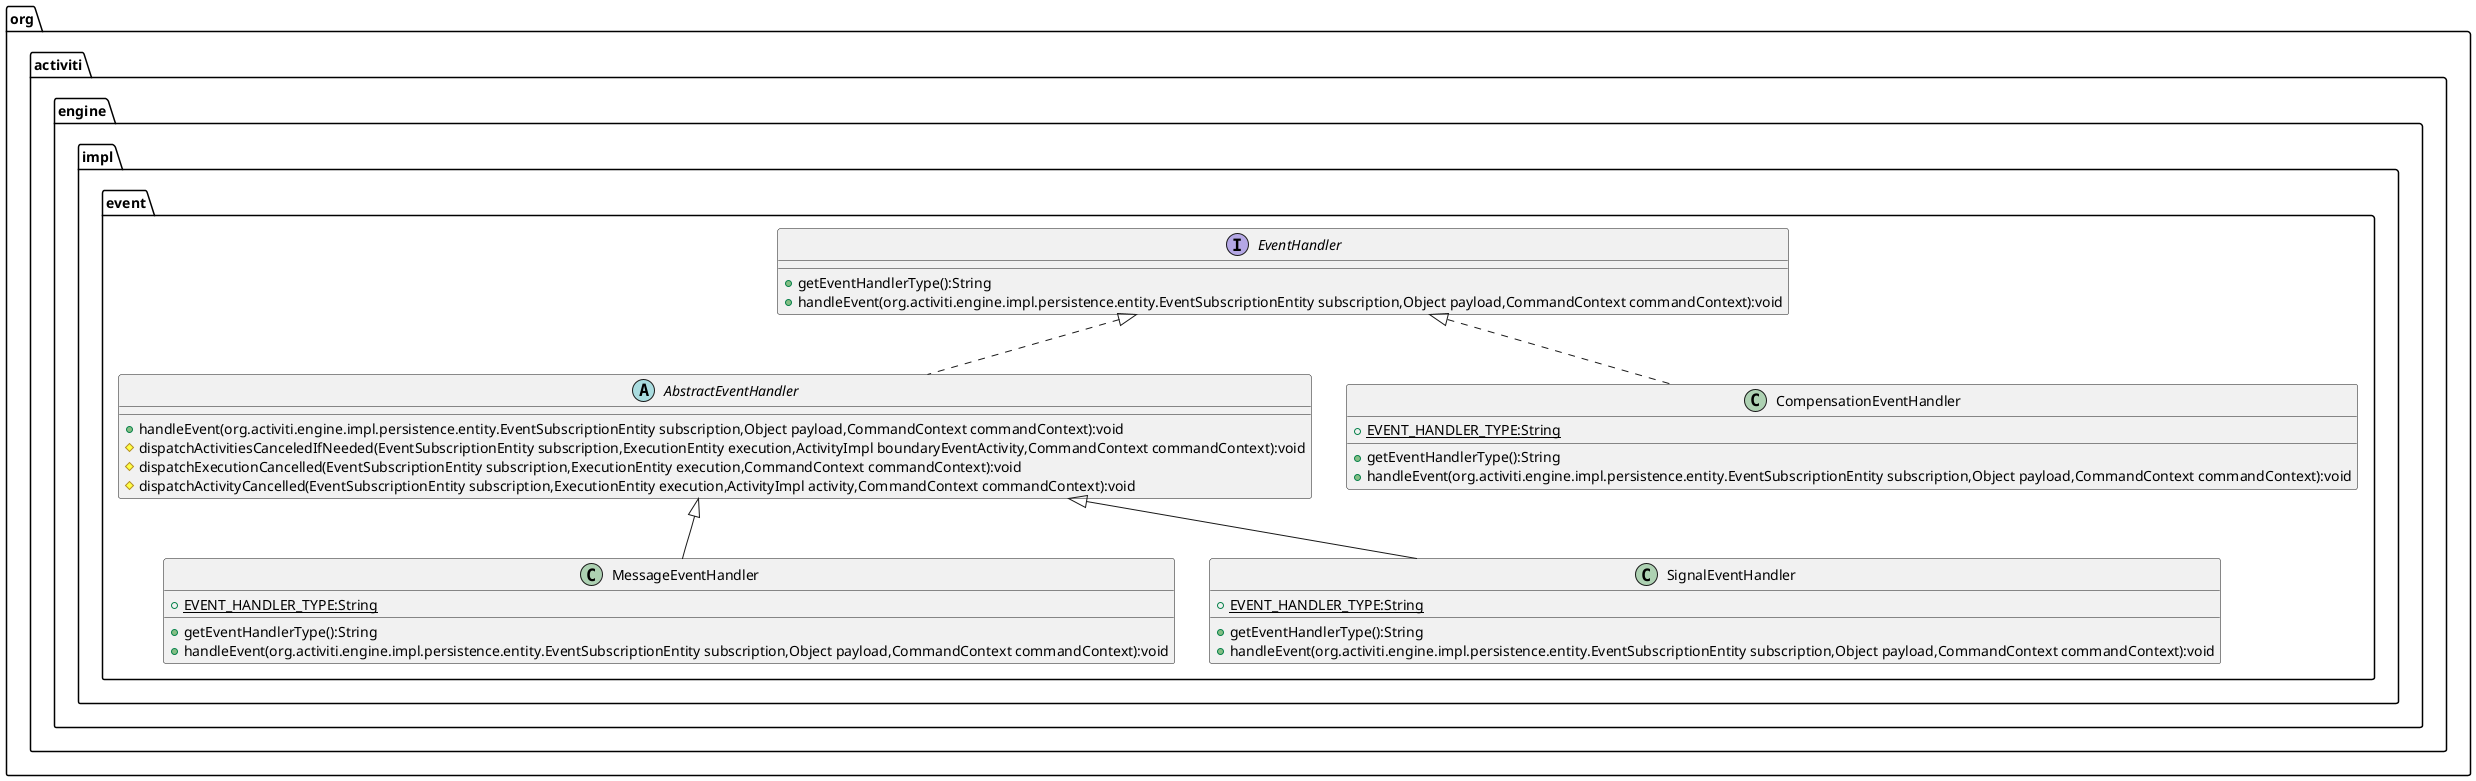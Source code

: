 @startuml
hide @unlinked
package "org.activiti.engine.impl.event" {
abstract class AbstractEventHandler implements org.activiti.engine.impl.event.EventHandler {
    + handleEvent(org.activiti.engine.impl.persistence.entity.EventSubscriptionEntity subscription,Object payload,CommandContext commandContext):void
    # dispatchActivitiesCanceledIfNeeded(EventSubscriptionEntity subscription,ExecutionEntity execution,ActivityImpl boundaryEventActivity,CommandContext commandContext):void
    # dispatchExecutionCancelled(EventSubscriptionEntity subscription,ExecutionEntity execution,CommandContext commandContext):void
    # dispatchActivityCancelled(EventSubscriptionEntity subscription,ExecutionEntity execution,ActivityImpl activity,CommandContext commandContext):void
}
class CompensationEventHandler implements EventHandler {
    + {static} EVENT_HANDLER_TYPE:String
    + getEventHandlerType():String
    + handleEvent(org.activiti.engine.impl.persistence.entity.EventSubscriptionEntity subscription,Object payload,CommandContext commandContext):void

}
interface EventHandler {
    + getEventHandlerType():String
    + handleEvent(org.activiti.engine.impl.persistence.entity.EventSubscriptionEntity subscription,Object payload,CommandContext commandContext):void
}
class MessageEventHandler extends AbstractEventHandler {
    + {static} EVENT_HANDLER_TYPE:String
    + getEventHandlerType():String
    + handleEvent(org.activiti.engine.impl.persistence.entity.EventSubscriptionEntity subscription,Object payload,CommandContext commandContext):void
}
class SignalEventHandler extends AbstractEventHandler {
    + {static} EVENT_HANDLER_TYPE:String
    + getEventHandlerType():String
    + handleEvent(org.activiti.engine.impl.persistence.entity.EventSubscriptionEntity subscription,Object payload,CommandContext commandContext):void
}
}

/' package finished '/
@enduml